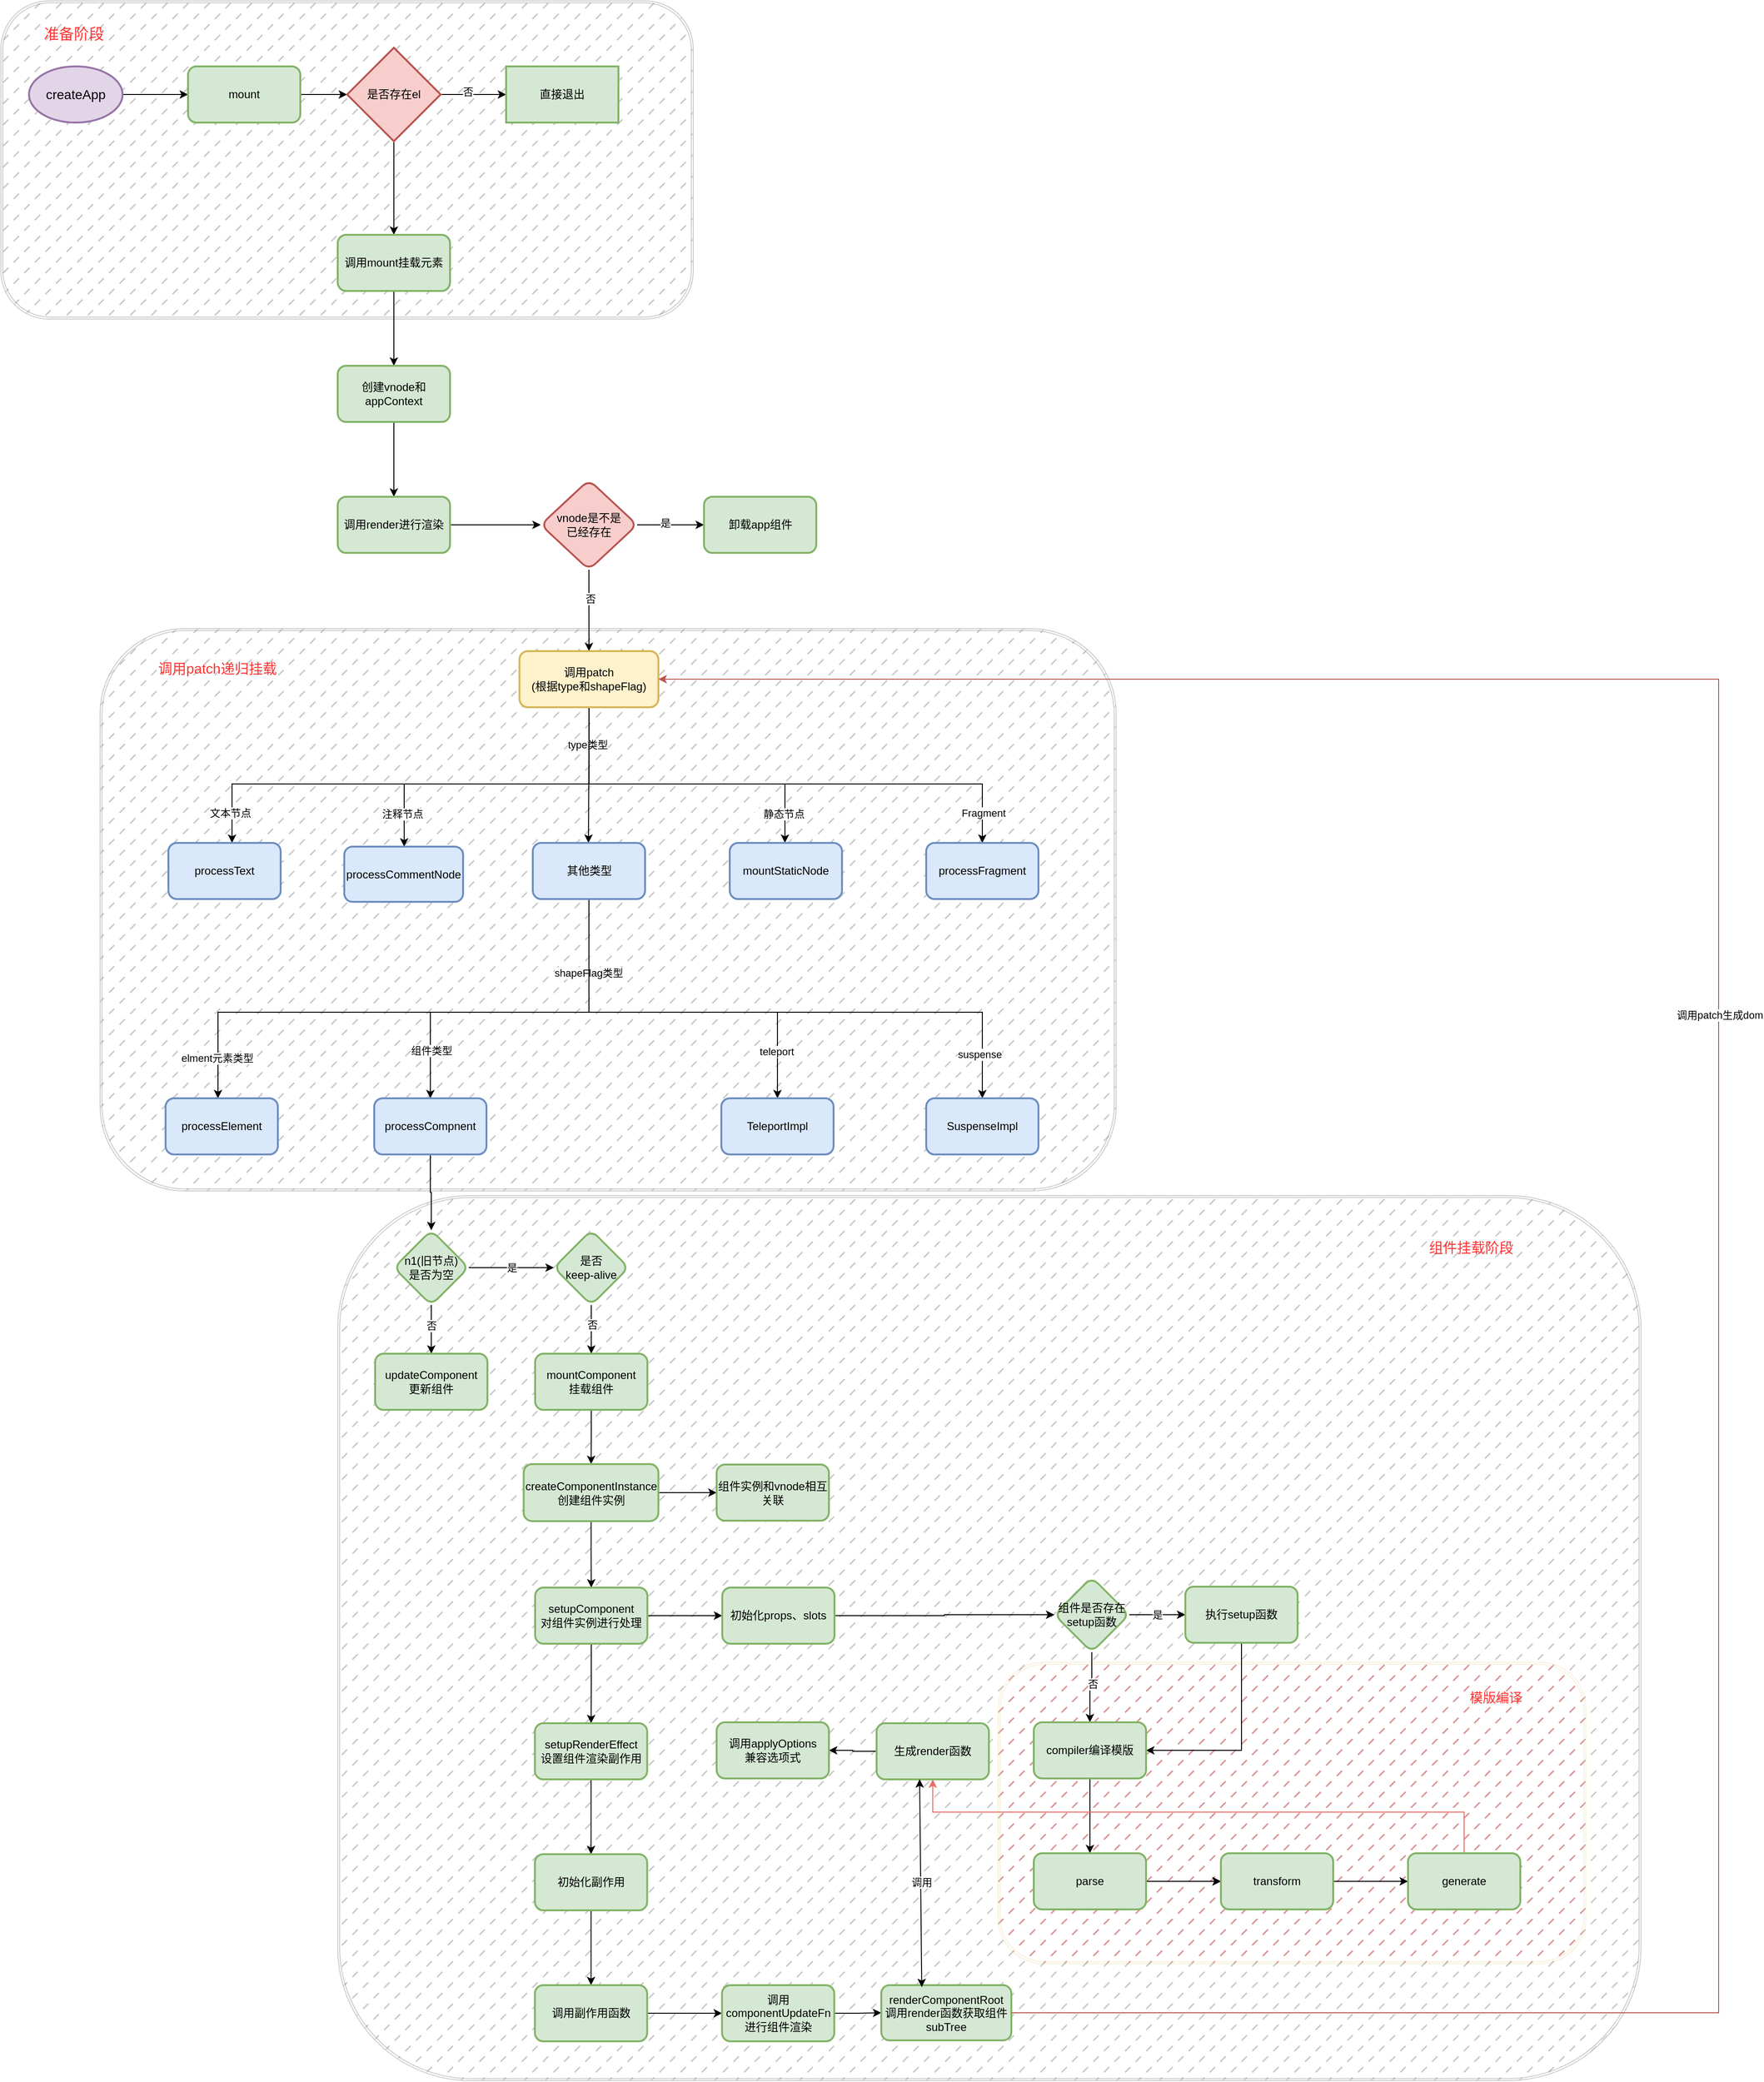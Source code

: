 <mxfile version="21.3.3" type="github">
  <diagram name="第 1 页" id="65qTZj2q6psOM228DkGp">
    <mxGraphModel dx="2390" dy="1310" grid="0" gridSize="10" guides="1" tooltips="1" connect="1" arrows="1" fold="1" page="1" pageScale="1" pageWidth="8270" pageHeight="11690" math="0" shadow="0">
      <root>
        <mxCell id="0" />
        <mxCell id="1" parent="0" />
        <mxCell id="h6Dx4_WZGFDiGrNCUo27-140" value="" style="shape=ext;double=1;rounded=1;whiteSpace=wrap;html=1;glass=0;strokeColor=#030303;fillStyle=dashed;fillColor=#666666;shadow=0;gradientColor=none;strokeWidth=1;opacity=20;" vertex="1" parent="1">
          <mxGeometry x="380" y="1347" width="1393" height="946" as="geometry" />
        </mxCell>
        <mxCell id="h6Dx4_WZGFDiGrNCUo27-122" value="" style="shape=ext;double=1;rounded=1;whiteSpace=wrap;html=1;glass=0;strokeColor=#d6b656;fillStyle=dashed;fillColor=#FF3333;shadow=0;strokeWidth=1;opacity=20;" vertex="1" parent="1">
          <mxGeometry x="1086" y="1846" width="628" height="322" as="geometry" />
        </mxCell>
        <mxCell id="h6Dx4_WZGFDiGrNCUo27-85" value="" style="shape=ext;double=1;rounded=1;whiteSpace=wrap;html=1;glass=0;strokeColor=#030303;fillStyle=dashed;fillColor=#666666;shadow=0;gradientColor=none;strokeWidth=1;opacity=20;" vertex="1" parent="1">
          <mxGeometry x="126" y="741" width="1086" height="601" as="geometry" />
        </mxCell>
        <mxCell id="h6Dx4_WZGFDiGrNCUo27-14" value="" style="shape=ext;double=1;rounded=1;whiteSpace=wrap;html=1;glass=0;strokeColor=#030303;fillStyle=dashed;fillColor=#666666;shadow=0;gradientColor=none;strokeWidth=1;opacity=20;" vertex="1" parent="1">
          <mxGeometry x="20" y="70" width="740" height="340" as="geometry" />
        </mxCell>
        <mxCell id="h6Dx4_WZGFDiGrNCUo27-4" value="" style="edgeStyle=orthogonalEdgeStyle;rounded=0;orthogonalLoop=1;jettySize=auto;html=1;" edge="1" parent="1" source="h6Dx4_WZGFDiGrNCUo27-2" target="h6Dx4_WZGFDiGrNCUo27-3">
          <mxGeometry relative="1" as="geometry" />
        </mxCell>
        <mxCell id="h6Dx4_WZGFDiGrNCUo27-2" value="&lt;font style=&quot;font-size: 14px;&quot;&gt;createApp&lt;/font&gt;" style="strokeWidth=2;html=1;shape=mxgraph.flowchart.start_1;whiteSpace=wrap;fillStyle=auto;fillColor=#e1d5e7;strokeColor=#9673a6;" vertex="1" parent="1">
          <mxGeometry x="50" y="140" width="100" height="60" as="geometry" />
        </mxCell>
        <mxCell id="h6Dx4_WZGFDiGrNCUo27-8" value="" style="edgeStyle=orthogonalEdgeStyle;rounded=0;orthogonalLoop=1;jettySize=auto;html=1;" edge="1" parent="1" source="h6Dx4_WZGFDiGrNCUo27-3" target="h6Dx4_WZGFDiGrNCUo27-7">
          <mxGeometry relative="1" as="geometry" />
        </mxCell>
        <mxCell id="h6Dx4_WZGFDiGrNCUo27-3" value="mount" style="rounded=1;whiteSpace=wrap;html=1;strokeWidth=2;fillColor=#d5e8d4;strokeColor=#82b366;" vertex="1" parent="1">
          <mxGeometry x="220" y="140" width="120" height="60" as="geometry" />
        </mxCell>
        <mxCell id="h6Dx4_WZGFDiGrNCUo27-10" value="" style="edgeStyle=orthogonalEdgeStyle;rounded=0;orthogonalLoop=1;jettySize=auto;html=1;" edge="1" parent="1" source="h6Dx4_WZGFDiGrNCUo27-7" target="h6Dx4_WZGFDiGrNCUo27-9">
          <mxGeometry relative="1" as="geometry" />
        </mxCell>
        <mxCell id="h6Dx4_WZGFDiGrNCUo27-11" value="否" style="edgeLabel;html=1;align=center;verticalAlign=middle;resizable=0;points=[];" vertex="1" connectable="0" parent="h6Dx4_WZGFDiGrNCUo27-10">
          <mxGeometry x="-0.171" y="3" relative="1" as="geometry">
            <mxPoint as="offset" />
          </mxGeometry>
        </mxCell>
        <mxCell id="h6Dx4_WZGFDiGrNCUo27-13" value="" style="edgeStyle=orthogonalEdgeStyle;rounded=0;orthogonalLoop=1;jettySize=auto;html=1;" edge="1" parent="1" source="h6Dx4_WZGFDiGrNCUo27-7" target="h6Dx4_WZGFDiGrNCUo27-12">
          <mxGeometry relative="1" as="geometry" />
        </mxCell>
        <mxCell id="h6Dx4_WZGFDiGrNCUo27-7" value="是否存在el" style="strokeWidth=2;html=1;shape=mxgraph.flowchart.decision;whiteSpace=wrap;fillColor=#f8cecc;strokeColor=#b85450;" vertex="1" parent="1">
          <mxGeometry x="390" y="120" width="100" height="100" as="geometry" />
        </mxCell>
        <mxCell id="h6Dx4_WZGFDiGrNCUo27-9" value="直接退出" style="whiteSpace=wrap;html=1;strokeWidth=2;fillColor=#d5e8d4;strokeColor=#82b366;" vertex="1" parent="1">
          <mxGeometry x="560" y="140" width="120" height="60" as="geometry" />
        </mxCell>
        <mxCell id="h6Dx4_WZGFDiGrNCUo27-22" value="" style="edgeStyle=orthogonalEdgeStyle;rounded=0;orthogonalLoop=1;jettySize=auto;html=1;" edge="1" parent="1" source="h6Dx4_WZGFDiGrNCUo27-12" target="h6Dx4_WZGFDiGrNCUo27-21">
          <mxGeometry relative="1" as="geometry" />
        </mxCell>
        <mxCell id="h6Dx4_WZGFDiGrNCUo27-12" value="调用mount挂载元素" style="rounded=1;whiteSpace=wrap;html=1;strokeWidth=2;fillColor=#d5e8d4;strokeColor=#82b366;" vertex="1" parent="1">
          <mxGeometry x="380" y="320" width="120" height="60" as="geometry" />
        </mxCell>
        <mxCell id="h6Dx4_WZGFDiGrNCUo27-16" value="&lt;font color=&quot;#ff3333&quot;&gt;准备阶段&lt;/font&gt;" style="text;html=1;strokeColor=none;fillColor=none;align=center;verticalAlign=middle;whiteSpace=wrap;rounded=0;fontColor=#97D077;fontSize=16;" vertex="1" parent="1">
          <mxGeometry x="61" y="90" width="74" height="30" as="geometry" />
        </mxCell>
        <mxCell id="h6Dx4_WZGFDiGrNCUo27-24" value="" style="edgeStyle=orthogonalEdgeStyle;rounded=0;orthogonalLoop=1;jettySize=auto;html=1;" edge="1" parent="1" source="h6Dx4_WZGFDiGrNCUo27-21" target="h6Dx4_WZGFDiGrNCUo27-23">
          <mxGeometry relative="1" as="geometry" />
        </mxCell>
        <mxCell id="h6Dx4_WZGFDiGrNCUo27-21" value="&lt;font style=&quot;font-size: 12px;&quot;&gt;创建vnode和appContext&lt;/font&gt;" style="whiteSpace=wrap;html=1;fillColor=#d5e8d4;strokeColor=#82b366;rounded=1;strokeWidth=2;" vertex="1" parent="1">
          <mxGeometry x="380" y="460" width="120" height="60" as="geometry" />
        </mxCell>
        <mxCell id="h6Dx4_WZGFDiGrNCUo27-26" value="" style="edgeStyle=orthogonalEdgeStyle;rounded=0;orthogonalLoop=1;jettySize=auto;html=1;" edge="1" parent="1" source="h6Dx4_WZGFDiGrNCUo27-23" target="h6Dx4_WZGFDiGrNCUo27-25">
          <mxGeometry relative="1" as="geometry" />
        </mxCell>
        <mxCell id="h6Dx4_WZGFDiGrNCUo27-23" value="调用render进行渲染" style="rounded=1;whiteSpace=wrap;html=1;fillColor=#d5e8d4;strokeColor=#82b366;strokeWidth=2;" vertex="1" parent="1">
          <mxGeometry x="380" y="600" width="120" height="60" as="geometry" />
        </mxCell>
        <mxCell id="h6Dx4_WZGFDiGrNCUo27-28" value="" style="edgeStyle=orthogonalEdgeStyle;rounded=0;orthogonalLoop=1;jettySize=auto;html=1;" edge="1" parent="1" source="h6Dx4_WZGFDiGrNCUo27-25" target="h6Dx4_WZGFDiGrNCUo27-27">
          <mxGeometry relative="1" as="geometry" />
        </mxCell>
        <mxCell id="h6Dx4_WZGFDiGrNCUo27-29" value="是" style="edgeLabel;html=1;align=center;verticalAlign=middle;resizable=0;points=[];" vertex="1" connectable="0" parent="h6Dx4_WZGFDiGrNCUo27-28">
          <mxGeometry x="-0.161" y="3" relative="1" as="geometry">
            <mxPoint y="1" as="offset" />
          </mxGeometry>
        </mxCell>
        <mxCell id="h6Dx4_WZGFDiGrNCUo27-31" value="" style="edgeStyle=orthogonalEdgeStyle;rounded=0;orthogonalLoop=1;jettySize=auto;html=1;" edge="1" parent="1" source="h6Dx4_WZGFDiGrNCUo27-25" target="h6Dx4_WZGFDiGrNCUo27-30">
          <mxGeometry relative="1" as="geometry" />
        </mxCell>
        <mxCell id="h6Dx4_WZGFDiGrNCUo27-33" value="否" style="edgeLabel;html=1;align=center;verticalAlign=middle;resizable=0;points=[];" vertex="1" connectable="0" parent="h6Dx4_WZGFDiGrNCUo27-31">
          <mxGeometry x="-0.296" y="1" relative="1" as="geometry">
            <mxPoint as="offset" />
          </mxGeometry>
        </mxCell>
        <mxCell id="h6Dx4_WZGFDiGrNCUo27-25" value="vnode是不是&lt;br&gt;已经存在" style="rhombus;whiteSpace=wrap;html=1;fillColor=#f8cecc;strokeColor=#b85450;rounded=1;strokeWidth=2;" vertex="1" parent="1">
          <mxGeometry x="597" y="582" width="103" height="96" as="geometry" />
        </mxCell>
        <mxCell id="h6Dx4_WZGFDiGrNCUo27-27" value="卸载app组件" style="whiteSpace=wrap;html=1;fillColor=#d5e8d4;strokeColor=#82b366;rounded=1;strokeWidth=2;" vertex="1" parent="1">
          <mxGeometry x="771.5" y="600" width="120" height="60" as="geometry" />
        </mxCell>
        <mxCell id="h6Dx4_WZGFDiGrNCUo27-35" value="" style="edgeStyle=orthogonalEdgeStyle;rounded=0;orthogonalLoop=1;jettySize=auto;html=1;exitX=0.5;exitY=1;exitDx=0;exitDy=0;" edge="1" parent="1" source="h6Dx4_WZGFDiGrNCUo27-30" target="h6Dx4_WZGFDiGrNCUo27-34">
          <mxGeometry relative="1" as="geometry">
            <Array as="points">
              <mxPoint x="649" y="907" />
              <mxPoint x="267" y="907" />
            </Array>
          </mxGeometry>
        </mxCell>
        <mxCell id="h6Dx4_WZGFDiGrNCUo27-56" value="文本节点" style="edgeLabel;html=1;align=center;verticalAlign=middle;resizable=0;points=[];" vertex="1" connectable="0" parent="h6Dx4_WZGFDiGrNCUo27-35">
          <mxGeometry x="0.889" relative="1" as="geometry">
            <mxPoint x="-2" y="-3" as="offset" />
          </mxGeometry>
        </mxCell>
        <mxCell id="h6Dx4_WZGFDiGrNCUo27-54" style="edgeStyle=orthogonalEdgeStyle;rounded=0;orthogonalLoop=1;jettySize=auto;html=1;" edge="1" parent="1" source="h6Dx4_WZGFDiGrNCUo27-30" target="h6Dx4_WZGFDiGrNCUo27-39">
          <mxGeometry relative="1" as="geometry">
            <Array as="points">
              <mxPoint x="649" y="907" />
              <mxPoint x="451" y="907" />
            </Array>
          </mxGeometry>
        </mxCell>
        <mxCell id="h6Dx4_WZGFDiGrNCUo27-57" value="注释节点" style="edgeLabel;html=1;align=center;verticalAlign=middle;resizable=0;points=[];" vertex="1" connectable="0" parent="h6Dx4_WZGFDiGrNCUo27-54">
          <mxGeometry x="0.779" y="-1" relative="1" as="geometry">
            <mxPoint x="-1" y="3" as="offset" />
          </mxGeometry>
        </mxCell>
        <mxCell id="h6Dx4_WZGFDiGrNCUo27-59" value="" style="edgeStyle=orthogonalEdgeStyle;rounded=0;orthogonalLoop=1;jettySize=auto;html=1;" edge="1" parent="1" source="h6Dx4_WZGFDiGrNCUo27-30" target="h6Dx4_WZGFDiGrNCUo27-58">
          <mxGeometry relative="1" as="geometry">
            <Array as="points">
              <mxPoint x="649" y="907" />
              <mxPoint x="858" y="907" />
            </Array>
          </mxGeometry>
        </mxCell>
        <mxCell id="h6Dx4_WZGFDiGrNCUo27-62" value="&amp;nbsp; &amp;nbsp;静态节点" style="edgeLabel;html=1;align=center;verticalAlign=middle;resizable=0;points=[];" vertex="1" connectable="0" parent="h6Dx4_WZGFDiGrNCUo27-59">
          <mxGeometry x="0.817" y="-6" relative="1" as="geometry">
            <mxPoint y="1" as="offset" />
          </mxGeometry>
        </mxCell>
        <mxCell id="h6Dx4_WZGFDiGrNCUo27-61" value="" style="edgeStyle=orthogonalEdgeStyle;rounded=0;orthogonalLoop=1;jettySize=auto;html=1;" edge="1" parent="1" source="h6Dx4_WZGFDiGrNCUo27-30" target="h6Dx4_WZGFDiGrNCUo27-60">
          <mxGeometry relative="1" as="geometry">
            <Array as="points">
              <mxPoint x="649" y="907" />
              <mxPoint x="1069" y="907" />
            </Array>
          </mxGeometry>
        </mxCell>
        <mxCell id="h6Dx4_WZGFDiGrNCUo27-63" value="Fragment" style="edgeLabel;html=1;align=center;verticalAlign=middle;resizable=0;points=[];" vertex="1" connectable="0" parent="h6Dx4_WZGFDiGrNCUo27-61">
          <mxGeometry x="0.885" y="1" relative="1" as="geometry">
            <mxPoint as="offset" />
          </mxGeometry>
        </mxCell>
        <mxCell id="h6Dx4_WZGFDiGrNCUo27-64" value="type类型" style="edgeLabel;html=1;align=center;verticalAlign=middle;resizable=0;points=[];" vertex="1" connectable="0" parent="h6Dx4_WZGFDiGrNCUo27-61">
          <mxGeometry x="-0.86" y="-2" relative="1" as="geometry">
            <mxPoint as="offset" />
          </mxGeometry>
        </mxCell>
        <mxCell id="h6Dx4_WZGFDiGrNCUo27-66" value="" style="edgeStyle=orthogonalEdgeStyle;rounded=0;orthogonalLoop=1;jettySize=auto;html=1;" edge="1" parent="1" source="h6Dx4_WZGFDiGrNCUo27-30" target="h6Dx4_WZGFDiGrNCUo27-65">
          <mxGeometry relative="1" as="geometry">
            <Array as="points">
              <mxPoint x="648" y="859" />
              <mxPoint x="648" y="859" />
            </Array>
          </mxGeometry>
        </mxCell>
        <mxCell id="h6Dx4_WZGFDiGrNCUo27-30" value="调用patch&lt;br style=&quot;border-color: var(--border-color);&quot;&gt;(根据type和shapeFlag)" style="whiteSpace=wrap;html=1;fillColor=#fff2cc;strokeColor=#d6b656;rounded=1;strokeWidth=2;" vertex="1" parent="1">
          <mxGeometry x="574.25" y="765" width="148.5" height="60" as="geometry" />
        </mxCell>
        <mxCell id="h6Dx4_WZGFDiGrNCUo27-34" value="processText" style="whiteSpace=wrap;html=1;fillColor=#dae8fc;strokeColor=#6c8ebf;rounded=1;strokeWidth=2;" vertex="1" parent="1">
          <mxGeometry x="199" y="970" width="120" height="60" as="geometry" />
        </mxCell>
        <mxCell id="h6Dx4_WZGFDiGrNCUo27-39" value="processCommentNode" style="whiteSpace=wrap;html=1;fillColor=#dae8fc;strokeColor=#6c8ebf;rounded=1;strokeWidth=2;" vertex="1" parent="1">
          <mxGeometry x="387" y="974" width="127" height="59" as="geometry" />
        </mxCell>
        <mxCell id="h6Dx4_WZGFDiGrNCUo27-58" value="mountStaticNode" style="whiteSpace=wrap;html=1;fillColor=#dae8fc;strokeColor=#6c8ebf;rounded=1;strokeWidth=2;" vertex="1" parent="1">
          <mxGeometry x="799" y="970" width="120" height="60" as="geometry" />
        </mxCell>
        <mxCell id="h6Dx4_WZGFDiGrNCUo27-60" value="processFragment" style="rounded=1;whiteSpace=wrap;html=1;fillColor=#dae8fc;strokeColor=#6c8ebf;strokeWidth=2;" vertex="1" parent="1">
          <mxGeometry x="1009" y="970" width="120" height="60" as="geometry" />
        </mxCell>
        <mxCell id="h6Dx4_WZGFDiGrNCUo27-68" value="" style="edgeStyle=orthogonalEdgeStyle;rounded=0;orthogonalLoop=1;jettySize=auto;html=1;" edge="1" parent="1" source="h6Dx4_WZGFDiGrNCUo27-65" target="h6Dx4_WZGFDiGrNCUo27-67">
          <mxGeometry relative="1" as="geometry">
            <Array as="points">
              <mxPoint x="649" y="1151" />
              <mxPoint x="252" y="1151" />
            </Array>
          </mxGeometry>
        </mxCell>
        <mxCell id="h6Dx4_WZGFDiGrNCUo27-69" value="shapeFlag类型" style="edgeLabel;html=1;align=center;verticalAlign=middle;resizable=0;points=[];" vertex="1" connectable="0" parent="h6Dx4_WZGFDiGrNCUo27-68">
          <mxGeometry x="-0.742" y="-1" relative="1" as="geometry">
            <mxPoint as="offset" />
          </mxGeometry>
        </mxCell>
        <mxCell id="h6Dx4_WZGFDiGrNCUo27-70" value="elment元素类型" style="edgeLabel;html=1;align=center;verticalAlign=middle;resizable=0;points=[];" vertex="1" connectable="0" parent="h6Dx4_WZGFDiGrNCUo27-68">
          <mxGeometry x="0.787" y="-1" relative="1" as="geometry">
            <mxPoint y="22" as="offset" />
          </mxGeometry>
        </mxCell>
        <mxCell id="h6Dx4_WZGFDiGrNCUo27-72" value="" style="edgeStyle=orthogonalEdgeStyle;rounded=0;orthogonalLoop=1;jettySize=auto;html=1;" edge="1" parent="1" source="h6Dx4_WZGFDiGrNCUo27-65" target="h6Dx4_WZGFDiGrNCUo27-71">
          <mxGeometry relative="1" as="geometry">
            <Array as="points">
              <mxPoint x="649" y="1151" />
              <mxPoint x="479" y="1151" />
            </Array>
          </mxGeometry>
        </mxCell>
        <mxCell id="h6Dx4_WZGFDiGrNCUo27-73" value="组件类型" style="edgeLabel;html=1;align=center;verticalAlign=middle;resizable=0;points=[];" vertex="1" connectable="0" parent="h6Dx4_WZGFDiGrNCUo27-72">
          <mxGeometry x="0.734" y="1" relative="1" as="geometry">
            <mxPoint as="offset" />
          </mxGeometry>
        </mxCell>
        <mxCell id="h6Dx4_WZGFDiGrNCUo27-75" value="" style="edgeStyle=orthogonalEdgeStyle;rounded=0;orthogonalLoop=1;jettySize=auto;html=1;" edge="1" parent="1" source="h6Dx4_WZGFDiGrNCUo27-65" target="h6Dx4_WZGFDiGrNCUo27-74">
          <mxGeometry relative="1" as="geometry">
            <Array as="points">
              <mxPoint x="649" y="1151" />
              <mxPoint x="850" y="1151" />
            </Array>
          </mxGeometry>
        </mxCell>
        <mxCell id="h6Dx4_WZGFDiGrNCUo27-76" value="teleport" style="edgeLabel;html=1;align=center;verticalAlign=middle;resizable=0;points=[];" vertex="1" connectable="0" parent="h6Dx4_WZGFDiGrNCUo27-75">
          <mxGeometry x="0.757" y="-1" relative="1" as="geometry">
            <mxPoint as="offset" />
          </mxGeometry>
        </mxCell>
        <mxCell id="h6Dx4_WZGFDiGrNCUo27-78" value="" style="edgeStyle=orthogonalEdgeStyle;rounded=0;orthogonalLoop=1;jettySize=auto;html=1;" edge="1" parent="1" source="h6Dx4_WZGFDiGrNCUo27-65" target="h6Dx4_WZGFDiGrNCUo27-77">
          <mxGeometry relative="1" as="geometry">
            <Array as="points">
              <mxPoint x="648" y="1151" />
              <mxPoint x="1069" y="1151" />
            </Array>
          </mxGeometry>
        </mxCell>
        <mxCell id="h6Dx4_WZGFDiGrNCUo27-79" value="suspense" style="edgeLabel;html=1;align=center;verticalAlign=middle;resizable=0;points=[];" vertex="1" connectable="0" parent="h6Dx4_WZGFDiGrNCUo27-78">
          <mxGeometry x="0.851" y="-3" relative="1" as="geometry">
            <mxPoint as="offset" />
          </mxGeometry>
        </mxCell>
        <mxCell id="h6Dx4_WZGFDiGrNCUo27-65" value="其他类型" style="whiteSpace=wrap;html=1;fillColor=#dae8fc;strokeColor=#6c8ebf;rounded=1;strokeWidth=2;" vertex="1" parent="1">
          <mxGeometry x="588.5" y="970" width="120" height="60" as="geometry" />
        </mxCell>
        <mxCell id="h6Dx4_WZGFDiGrNCUo27-67" value="processElement" style="whiteSpace=wrap;html=1;fillColor=#dae8fc;strokeColor=#6c8ebf;rounded=1;strokeWidth=2;" vertex="1" parent="1">
          <mxGeometry x="196" y="1243" width="120" height="60" as="geometry" />
        </mxCell>
        <mxCell id="h6Dx4_WZGFDiGrNCUo27-93" value="" style="edgeStyle=orthogonalEdgeStyle;rounded=0;orthogonalLoop=1;jettySize=auto;html=1;" edge="1" parent="1" source="h6Dx4_WZGFDiGrNCUo27-71" target="h6Dx4_WZGFDiGrNCUo27-92">
          <mxGeometry relative="1" as="geometry" />
        </mxCell>
        <mxCell id="h6Dx4_WZGFDiGrNCUo27-71" value="processCompnent" style="whiteSpace=wrap;html=1;fillColor=#dae8fc;strokeColor=#6c8ebf;rounded=1;strokeWidth=2;" vertex="1" parent="1">
          <mxGeometry x="419" y="1243" width="120" height="60" as="geometry" />
        </mxCell>
        <mxCell id="h6Dx4_WZGFDiGrNCUo27-74" value="TeleportImpl" style="whiteSpace=wrap;html=1;fillColor=#dae8fc;strokeColor=#6c8ebf;rounded=1;strokeWidth=2;" vertex="1" parent="1">
          <mxGeometry x="790" y="1243" width="120" height="60" as="geometry" />
        </mxCell>
        <mxCell id="h6Dx4_WZGFDiGrNCUo27-77" value="SuspenseImpl" style="whiteSpace=wrap;html=1;fillColor=#dae8fc;strokeColor=#6c8ebf;rounded=1;strokeWidth=2;" vertex="1" parent="1">
          <mxGeometry x="1009" y="1243" width="120" height="60" as="geometry" />
        </mxCell>
        <mxCell id="h6Dx4_WZGFDiGrNCUo27-83" value="" style="edgeStyle=orthogonalEdgeStyle;rounded=0;orthogonalLoop=1;jettySize=auto;html=1;" edge="1" parent="1" source="h6Dx4_WZGFDiGrNCUo27-80" target="h6Dx4_WZGFDiGrNCUo27-82">
          <mxGeometry relative="1" as="geometry" />
        </mxCell>
        <mxCell id="h6Dx4_WZGFDiGrNCUo27-84" value="否" style="edgeLabel;html=1;align=center;verticalAlign=middle;resizable=0;points=[];" vertex="1" connectable="0" parent="h6Dx4_WZGFDiGrNCUo27-83">
          <mxGeometry x="-0.22" y="1" relative="1" as="geometry">
            <mxPoint as="offset" />
          </mxGeometry>
        </mxCell>
        <mxCell id="h6Dx4_WZGFDiGrNCUo27-80" value="是否&lt;br&gt;keep-alive" style="rhombus;whiteSpace=wrap;html=1;fillColor=#d5e8d4;strokeColor=#82b366;rounded=1;strokeWidth=2;" vertex="1" parent="1">
          <mxGeometry x="611" y="1384" width="80" height="80" as="geometry" />
        </mxCell>
        <mxCell id="h6Dx4_WZGFDiGrNCUo27-88" value="" style="edgeStyle=orthogonalEdgeStyle;rounded=0;orthogonalLoop=1;jettySize=auto;html=1;" edge="1" parent="1" source="h6Dx4_WZGFDiGrNCUo27-82" target="h6Dx4_WZGFDiGrNCUo27-87">
          <mxGeometry relative="1" as="geometry" />
        </mxCell>
        <mxCell id="h6Dx4_WZGFDiGrNCUo27-82" value="mountComponent&lt;br&gt;挂载组件" style="whiteSpace=wrap;html=1;fillColor=#d5e8d4;strokeColor=#82b366;rounded=1;strokeWidth=2;" vertex="1" parent="1">
          <mxGeometry x="591" y="1516" width="120" height="60" as="geometry" />
        </mxCell>
        <mxCell id="h6Dx4_WZGFDiGrNCUo27-86" value="调用patch递归挂载" style="text;html=1;align=center;verticalAlign=middle;whiteSpace=wrap;rounded=0;fontColor=#FF3333;fontSize=15;" vertex="1" parent="1">
          <mxGeometry x="184" y="774" width="135" height="18" as="geometry" />
        </mxCell>
        <mxCell id="h6Dx4_WZGFDiGrNCUo27-97" value="" style="edgeStyle=orthogonalEdgeStyle;rounded=0;orthogonalLoop=1;jettySize=auto;html=1;" edge="1" parent="1" source="h6Dx4_WZGFDiGrNCUo27-87" target="h6Dx4_WZGFDiGrNCUo27-96">
          <mxGeometry relative="1" as="geometry" />
        </mxCell>
        <mxCell id="h6Dx4_WZGFDiGrNCUo27-150" value="" style="edgeStyle=orthogonalEdgeStyle;rounded=0;orthogonalLoop=1;jettySize=auto;html=1;" edge="1" parent="1" source="h6Dx4_WZGFDiGrNCUo27-87" target="h6Dx4_WZGFDiGrNCUo27-149">
          <mxGeometry relative="1" as="geometry" />
        </mxCell>
        <mxCell id="h6Dx4_WZGFDiGrNCUo27-87" value="createComponentInstance&lt;br&gt;创建组件实例" style="whiteSpace=wrap;html=1;fillColor=#d5e8d4;strokeColor=#82b366;rounded=1;strokeWidth=2;" vertex="1" parent="1">
          <mxGeometry x="578.75" y="1634" width="144" height="61" as="geometry" />
        </mxCell>
        <mxCell id="h6Dx4_WZGFDiGrNCUo27-94" value="是" style="edgeStyle=orthogonalEdgeStyle;rounded=0;orthogonalLoop=1;jettySize=auto;html=1;" edge="1" parent="1" source="h6Dx4_WZGFDiGrNCUo27-92" target="h6Dx4_WZGFDiGrNCUo27-80">
          <mxGeometry relative="1" as="geometry" />
        </mxCell>
        <mxCell id="h6Dx4_WZGFDiGrNCUo27-143" value="" style="edgeStyle=orthogonalEdgeStyle;rounded=0;orthogonalLoop=1;jettySize=auto;html=1;" edge="1" parent="1" source="h6Dx4_WZGFDiGrNCUo27-92" target="h6Dx4_WZGFDiGrNCUo27-142">
          <mxGeometry relative="1" as="geometry" />
        </mxCell>
        <mxCell id="h6Dx4_WZGFDiGrNCUo27-144" value="否" style="edgeLabel;html=1;align=center;verticalAlign=middle;resizable=0;points=[];" vertex="1" connectable="0" parent="h6Dx4_WZGFDiGrNCUo27-143">
          <mxGeometry x="-0.17" relative="1" as="geometry">
            <mxPoint as="offset" />
          </mxGeometry>
        </mxCell>
        <mxCell id="h6Dx4_WZGFDiGrNCUo27-92" value="n1(旧节点)&lt;br&gt;是否为空" style="rhombus;whiteSpace=wrap;html=1;fillColor=#d5e8d4;strokeColor=#82b366;rounded=1;strokeWidth=2;" vertex="1" parent="1">
          <mxGeometry x="440" y="1384" width="80" height="80" as="geometry" />
        </mxCell>
        <mxCell id="h6Dx4_WZGFDiGrNCUo27-99" value="" style="edgeStyle=orthogonalEdgeStyle;rounded=0;orthogonalLoop=1;jettySize=auto;html=1;" edge="1" parent="1" source="h6Dx4_WZGFDiGrNCUo27-96" target="h6Dx4_WZGFDiGrNCUo27-98">
          <mxGeometry relative="1" as="geometry" />
        </mxCell>
        <mxCell id="h6Dx4_WZGFDiGrNCUo27-101" value="" style="edgeStyle=orthogonalEdgeStyle;rounded=0;orthogonalLoop=1;jettySize=auto;html=1;" edge="1" parent="1" source="h6Dx4_WZGFDiGrNCUo27-96" target="h6Dx4_WZGFDiGrNCUo27-100">
          <mxGeometry relative="1" as="geometry" />
        </mxCell>
        <mxCell id="h6Dx4_WZGFDiGrNCUo27-96" value="setupComponent&lt;br&gt;对组件实例进行处理" style="rounded=1;whiteSpace=wrap;html=1;fillColor=#d5e8d4;strokeColor=#82b366;strokeWidth=2;" vertex="1" parent="1">
          <mxGeometry x="591" y="1766" width="120" height="60" as="geometry" />
        </mxCell>
        <mxCell id="h6Dx4_WZGFDiGrNCUo27-128" value="" style="edgeStyle=orthogonalEdgeStyle;rounded=0;orthogonalLoop=1;jettySize=auto;html=1;" edge="1" parent="1" source="h6Dx4_WZGFDiGrNCUo27-98" target="h6Dx4_WZGFDiGrNCUo27-127">
          <mxGeometry relative="1" as="geometry" />
        </mxCell>
        <mxCell id="h6Dx4_WZGFDiGrNCUo27-98" value="setupRenderEffect&lt;br&gt;设置组件渲染副作用" style="rounded=1;whiteSpace=wrap;html=1;fillColor=#d5e8d4;strokeColor=#82b366;strokeWidth=2;" vertex="1" parent="1">
          <mxGeometry x="590.75" y="1911" width="120" height="60" as="geometry" />
        </mxCell>
        <mxCell id="h6Dx4_WZGFDiGrNCUo27-105" value="" style="edgeStyle=orthogonalEdgeStyle;rounded=0;orthogonalLoop=1;jettySize=auto;html=1;" edge="1" parent="1" source="h6Dx4_WZGFDiGrNCUo27-100" target="h6Dx4_WZGFDiGrNCUo27-104">
          <mxGeometry relative="1" as="geometry" />
        </mxCell>
        <mxCell id="h6Dx4_WZGFDiGrNCUo27-100" value="初始化props、slots" style="whiteSpace=wrap;html=1;fillColor=#d5e8d4;strokeColor=#82b366;rounded=1;strokeWidth=2;" vertex="1" parent="1">
          <mxGeometry x="791" y="1766" width="120" height="60" as="geometry" />
        </mxCell>
        <mxCell id="h6Dx4_WZGFDiGrNCUo27-107" value="是" style="edgeStyle=orthogonalEdgeStyle;rounded=0;orthogonalLoop=1;jettySize=auto;html=1;" edge="1" parent="1" source="h6Dx4_WZGFDiGrNCUo27-104" target="h6Dx4_WZGFDiGrNCUo27-106">
          <mxGeometry relative="1" as="geometry" />
        </mxCell>
        <mxCell id="h6Dx4_WZGFDiGrNCUo27-109" value="" style="edgeStyle=orthogonalEdgeStyle;rounded=0;orthogonalLoop=1;jettySize=auto;html=1;" edge="1" parent="1" source="h6Dx4_WZGFDiGrNCUo27-104" target="h6Dx4_WZGFDiGrNCUo27-108">
          <mxGeometry relative="1" as="geometry" />
        </mxCell>
        <mxCell id="h6Dx4_WZGFDiGrNCUo27-111" value="否" style="edgeLabel;html=1;align=center;verticalAlign=middle;resizable=0;points=[];" vertex="1" connectable="0" parent="h6Dx4_WZGFDiGrNCUo27-109">
          <mxGeometry x="-0.126" y="1" relative="1" as="geometry">
            <mxPoint as="offset" />
          </mxGeometry>
        </mxCell>
        <mxCell id="h6Dx4_WZGFDiGrNCUo27-104" value="组件是否存在&lt;br style=&quot;border-color: var(--border-color);&quot;&gt;setup函数" style="rhombus;whiteSpace=wrap;html=1;fillColor=#d5e8d4;strokeColor=#82b366;rounded=1;strokeWidth=2;" vertex="1" parent="1">
          <mxGeometry x="1146" y="1755" width="80" height="80" as="geometry" />
        </mxCell>
        <mxCell id="h6Dx4_WZGFDiGrNCUo27-112" style="edgeStyle=orthogonalEdgeStyle;rounded=0;orthogonalLoop=1;jettySize=auto;html=1;exitX=0.5;exitY=1;exitDx=0;exitDy=0;entryX=1;entryY=0.5;entryDx=0;entryDy=0;" edge="1" parent="1" source="h6Dx4_WZGFDiGrNCUo27-106" target="h6Dx4_WZGFDiGrNCUo27-108">
          <mxGeometry relative="1" as="geometry" />
        </mxCell>
        <mxCell id="h6Dx4_WZGFDiGrNCUo27-106" value="执行setup函数" style="whiteSpace=wrap;html=1;fillColor=#d5e8d4;strokeColor=#82b366;rounded=1;strokeWidth=2;" vertex="1" parent="1">
          <mxGeometry x="1286" y="1765" width="120" height="60" as="geometry" />
        </mxCell>
        <mxCell id="h6Dx4_WZGFDiGrNCUo27-114" value="" style="edgeStyle=orthogonalEdgeStyle;rounded=0;orthogonalLoop=1;jettySize=auto;html=1;" edge="1" parent="1" source="h6Dx4_WZGFDiGrNCUo27-108" target="h6Dx4_WZGFDiGrNCUo27-113">
          <mxGeometry relative="1" as="geometry" />
        </mxCell>
        <mxCell id="h6Dx4_WZGFDiGrNCUo27-108" value="compiler编译模版" style="whiteSpace=wrap;html=1;fillColor=#d5e8d4;strokeColor=#82b366;rounded=1;strokeWidth=2;" vertex="1" parent="1">
          <mxGeometry x="1124" y="1910" width="120" height="60" as="geometry" />
        </mxCell>
        <mxCell id="h6Dx4_WZGFDiGrNCUo27-116" value="" style="edgeStyle=orthogonalEdgeStyle;rounded=0;orthogonalLoop=1;jettySize=auto;html=1;" edge="1" parent="1" source="h6Dx4_WZGFDiGrNCUo27-113" target="h6Dx4_WZGFDiGrNCUo27-115">
          <mxGeometry relative="1" as="geometry" />
        </mxCell>
        <mxCell id="h6Dx4_WZGFDiGrNCUo27-147" value="" style="edgeStyle=orthogonalEdgeStyle;rounded=0;orthogonalLoop=1;jettySize=auto;html=1;" edge="1" parent="1" source="h6Dx4_WZGFDiGrNCUo27-113" target="h6Dx4_WZGFDiGrNCUo27-115">
          <mxGeometry relative="1" as="geometry" />
        </mxCell>
        <mxCell id="h6Dx4_WZGFDiGrNCUo27-148" value="" style="edgeStyle=orthogonalEdgeStyle;rounded=0;orthogonalLoop=1;jettySize=auto;html=1;" edge="1" parent="1" source="h6Dx4_WZGFDiGrNCUo27-113" target="h6Dx4_WZGFDiGrNCUo27-115">
          <mxGeometry relative="1" as="geometry" />
        </mxCell>
        <mxCell id="h6Dx4_WZGFDiGrNCUo27-113" value="parse" style="whiteSpace=wrap;html=1;fillColor=#d5e8d4;strokeColor=#82b366;rounded=1;strokeWidth=2;" vertex="1" parent="1">
          <mxGeometry x="1124" y="2050" width="120" height="60" as="geometry" />
        </mxCell>
        <mxCell id="h6Dx4_WZGFDiGrNCUo27-118" value="" style="edgeStyle=orthogonalEdgeStyle;rounded=0;orthogonalLoop=1;jettySize=auto;html=1;" edge="1" parent="1" source="h6Dx4_WZGFDiGrNCUo27-115" target="h6Dx4_WZGFDiGrNCUo27-117">
          <mxGeometry relative="1" as="geometry" />
        </mxCell>
        <mxCell id="h6Dx4_WZGFDiGrNCUo27-115" value="transform" style="whiteSpace=wrap;html=1;fillColor=#d5e8d4;strokeColor=#82b366;rounded=1;strokeWidth=2;" vertex="1" parent="1">
          <mxGeometry x="1324" y="2050" width="120" height="60" as="geometry" />
        </mxCell>
        <mxCell id="h6Dx4_WZGFDiGrNCUo27-121" style="edgeStyle=orthogonalEdgeStyle;rounded=0;orthogonalLoop=1;jettySize=auto;html=1;strokeColor=#EA6B66;" edge="1" parent="1" source="h6Dx4_WZGFDiGrNCUo27-117" target="h6Dx4_WZGFDiGrNCUo27-119">
          <mxGeometry relative="1" as="geometry">
            <Array as="points">
              <mxPoint x="1431" y="2006" />
              <mxPoint x="831" y="2006" />
            </Array>
          </mxGeometry>
        </mxCell>
        <mxCell id="h6Dx4_WZGFDiGrNCUo27-117" value="generate" style="whiteSpace=wrap;html=1;fillColor=#d5e8d4;strokeColor=#82b366;rounded=1;strokeWidth=2;" vertex="1" parent="1">
          <mxGeometry x="1524" y="2050" width="120" height="60" as="geometry" />
        </mxCell>
        <mxCell id="h6Dx4_WZGFDiGrNCUo27-126" value="" style="edgeStyle=orthogonalEdgeStyle;rounded=0;orthogonalLoop=1;jettySize=auto;html=1;" edge="1" parent="1" source="h6Dx4_WZGFDiGrNCUo27-119" target="h6Dx4_WZGFDiGrNCUo27-125">
          <mxGeometry relative="1" as="geometry" />
        </mxCell>
        <mxCell id="h6Dx4_WZGFDiGrNCUo27-119" value="生成render函数" style="whiteSpace=wrap;html=1;fillColor=#d5e8d4;strokeColor=#82b366;rounded=1;strokeWidth=2;" vertex="1" parent="1">
          <mxGeometry x="956" y="1911" width="120" height="60" as="geometry" />
        </mxCell>
        <mxCell id="h6Dx4_WZGFDiGrNCUo27-123" value="模版编译" style="text;html=1;strokeColor=none;fillColor=none;align=center;verticalAlign=middle;whiteSpace=wrap;rounded=0;fontSize=14;fontColor=#FF3333;" vertex="1" parent="1">
          <mxGeometry x="1588" y="1869" width="60" height="30" as="geometry" />
        </mxCell>
        <mxCell id="h6Dx4_WZGFDiGrNCUo27-125" value="调用applyOptions&lt;br&gt;兼容选项式" style="whiteSpace=wrap;html=1;fillColor=#d5e8d4;strokeColor=#82b366;rounded=1;strokeWidth=2;" vertex="1" parent="1">
          <mxGeometry x="785" y="1910" width="120" height="60" as="geometry" />
        </mxCell>
        <mxCell id="h6Dx4_WZGFDiGrNCUo27-130" value="" style="edgeStyle=orthogonalEdgeStyle;rounded=0;orthogonalLoop=1;jettySize=auto;html=1;" edge="1" parent="1" source="h6Dx4_WZGFDiGrNCUo27-127" target="h6Dx4_WZGFDiGrNCUo27-129">
          <mxGeometry relative="1" as="geometry" />
        </mxCell>
        <mxCell id="h6Dx4_WZGFDiGrNCUo27-127" value="初始化副作用" style="whiteSpace=wrap;html=1;fillColor=#d5e8d4;strokeColor=#82b366;rounded=1;strokeWidth=2;" vertex="1" parent="1">
          <mxGeometry x="590.75" y="2051" width="120" height="60" as="geometry" />
        </mxCell>
        <mxCell id="h6Dx4_WZGFDiGrNCUo27-132" value="" style="edgeStyle=orthogonalEdgeStyle;rounded=0;orthogonalLoop=1;jettySize=auto;html=1;" edge="1" parent="1" source="h6Dx4_WZGFDiGrNCUo27-129" target="h6Dx4_WZGFDiGrNCUo27-131">
          <mxGeometry relative="1" as="geometry" />
        </mxCell>
        <mxCell id="h6Dx4_WZGFDiGrNCUo27-129" value="调用副作用函数" style="whiteSpace=wrap;html=1;fillColor=#d5e8d4;strokeColor=#82b366;rounded=1;strokeWidth=2;" vertex="1" parent="1">
          <mxGeometry x="590.75" y="2191" width="120" height="60" as="geometry" />
        </mxCell>
        <mxCell id="h6Dx4_WZGFDiGrNCUo27-134" value="" style="edgeStyle=orthogonalEdgeStyle;rounded=0;orthogonalLoop=1;jettySize=auto;html=1;" edge="1" parent="1" source="h6Dx4_WZGFDiGrNCUo27-131" target="h6Dx4_WZGFDiGrNCUo27-133">
          <mxGeometry relative="1" as="geometry" />
        </mxCell>
        <mxCell id="h6Dx4_WZGFDiGrNCUo27-131" value="调用componentUpdateFn&lt;br&gt;进行组件渲染" style="whiteSpace=wrap;html=1;fillColor=#d5e8d4;strokeColor=#82b366;rounded=1;strokeWidth=2;" vertex="1" parent="1">
          <mxGeometry x="790.75" y="2191" width="120" height="60" as="geometry" />
        </mxCell>
        <mxCell id="h6Dx4_WZGFDiGrNCUo27-133" value="renderComponentRoot&lt;br&gt;调用render函数获取组件subTree" style="whiteSpace=wrap;html=1;fillColor=#d5e8d4;strokeColor=#82b366;rounded=1;strokeWidth=2;" vertex="1" parent="1">
          <mxGeometry x="961" y="2191" width="139" height="59" as="geometry" />
        </mxCell>
        <mxCell id="h6Dx4_WZGFDiGrNCUo27-135" value="" style="endArrow=classic;startArrow=classic;html=1;rounded=0;exitX=0.311;exitY=0.036;exitDx=0;exitDy=0;exitPerimeter=0;entryX=0.383;entryY=0.998;entryDx=0;entryDy=0;entryPerimeter=0;" edge="1" parent="1" source="h6Dx4_WZGFDiGrNCUo27-133" target="h6Dx4_WZGFDiGrNCUo27-119">
          <mxGeometry width="50" height="50" relative="1" as="geometry">
            <mxPoint x="1004" y="2179" as="sourcePoint" />
            <mxPoint x="1002" y="1979" as="targetPoint" />
          </mxGeometry>
        </mxCell>
        <mxCell id="h6Dx4_WZGFDiGrNCUo27-146" value="调用" style="edgeLabel;html=1;align=center;verticalAlign=middle;resizable=0;points=[];" vertex="1" connectable="0" parent="h6Dx4_WZGFDiGrNCUo27-135">
          <mxGeometry x="0.018" y="-1" relative="1" as="geometry">
            <mxPoint y="1" as="offset" />
          </mxGeometry>
        </mxCell>
        <mxCell id="h6Dx4_WZGFDiGrNCUo27-138" style="edgeStyle=orthogonalEdgeStyle;rounded=0;orthogonalLoop=1;jettySize=auto;html=1;entryX=1;entryY=0.5;entryDx=0;entryDy=0;fillColor=#f8cecc;strokeColor=#b85450;" edge="1" parent="1" source="h6Dx4_WZGFDiGrNCUo27-133" target="h6Dx4_WZGFDiGrNCUo27-30">
          <mxGeometry relative="1" as="geometry">
            <Array as="points">
              <mxPoint x="1856" y="2220" />
              <mxPoint x="1856" y="795" />
            </Array>
          </mxGeometry>
        </mxCell>
        <mxCell id="h6Dx4_WZGFDiGrNCUo27-139" value="调用patch生成dom" style="edgeLabel;html=1;align=center;verticalAlign=middle;resizable=0;points=[];" vertex="1" connectable="0" parent="h6Dx4_WZGFDiGrNCUo27-138">
          <mxGeometry x="0.1" y="-1" relative="1" as="geometry">
            <mxPoint as="offset" />
          </mxGeometry>
        </mxCell>
        <mxCell id="h6Dx4_WZGFDiGrNCUo27-141" value="组件挂载阶段" style="text;html=1;strokeColor=none;fillColor=none;align=center;verticalAlign=middle;whiteSpace=wrap;rounded=0;fontSize=15;fontColor=#FF3333;" vertex="1" parent="1">
          <mxGeometry x="1524" y="1387" width="135" height="30" as="geometry" />
        </mxCell>
        <mxCell id="h6Dx4_WZGFDiGrNCUo27-142" value="updateComponent&lt;br&gt;更新组件" style="whiteSpace=wrap;html=1;fillColor=#d5e8d4;strokeColor=#82b366;rounded=1;strokeWidth=2;" vertex="1" parent="1">
          <mxGeometry x="420" y="1516" width="120" height="60" as="geometry" />
        </mxCell>
        <mxCell id="h6Dx4_WZGFDiGrNCUo27-149" value="组件实例和vnode相互关联" style="whiteSpace=wrap;html=1;fillColor=#d5e8d4;strokeColor=#82b366;rounded=1;strokeWidth=2;" vertex="1" parent="1">
          <mxGeometry x="785" y="1634.5" width="120" height="60" as="geometry" />
        </mxCell>
      </root>
    </mxGraphModel>
  </diagram>
</mxfile>
